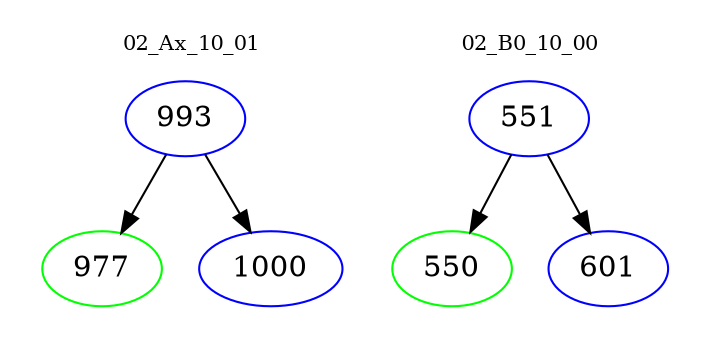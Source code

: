 digraph{
subgraph cluster_0 {
color = white
label = "02_Ax_10_01";
fontsize=10;
T0_993 [label="993", color="blue"]
T0_993 -> T0_977 [color="black"]
T0_977 [label="977", color="green"]
T0_993 -> T0_1000 [color="black"]
T0_1000 [label="1000", color="blue"]
}
subgraph cluster_1 {
color = white
label = "02_B0_10_00";
fontsize=10;
T1_551 [label="551", color="blue"]
T1_551 -> T1_550 [color="black"]
T1_550 [label="550", color="green"]
T1_551 -> T1_601 [color="black"]
T1_601 [label="601", color="blue"]
}
}
